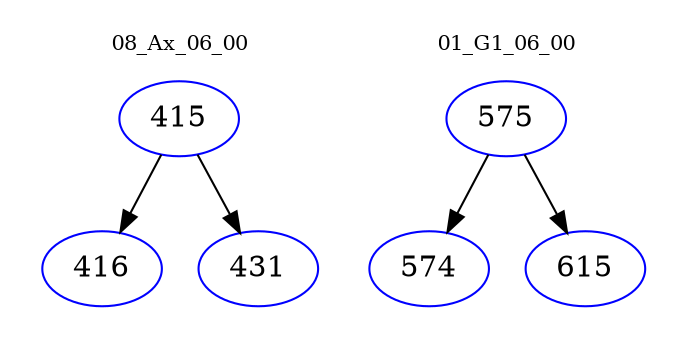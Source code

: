 digraph{
subgraph cluster_0 {
color = white
label = "08_Ax_06_00";
fontsize=10;
T0_415 [label="415", color="blue"]
T0_415 -> T0_416 [color="black"]
T0_416 [label="416", color="blue"]
T0_415 -> T0_431 [color="black"]
T0_431 [label="431", color="blue"]
}
subgraph cluster_1 {
color = white
label = "01_G1_06_00";
fontsize=10;
T1_575 [label="575", color="blue"]
T1_575 -> T1_574 [color="black"]
T1_574 [label="574", color="blue"]
T1_575 -> T1_615 [color="black"]
T1_615 [label="615", color="blue"]
}
}
